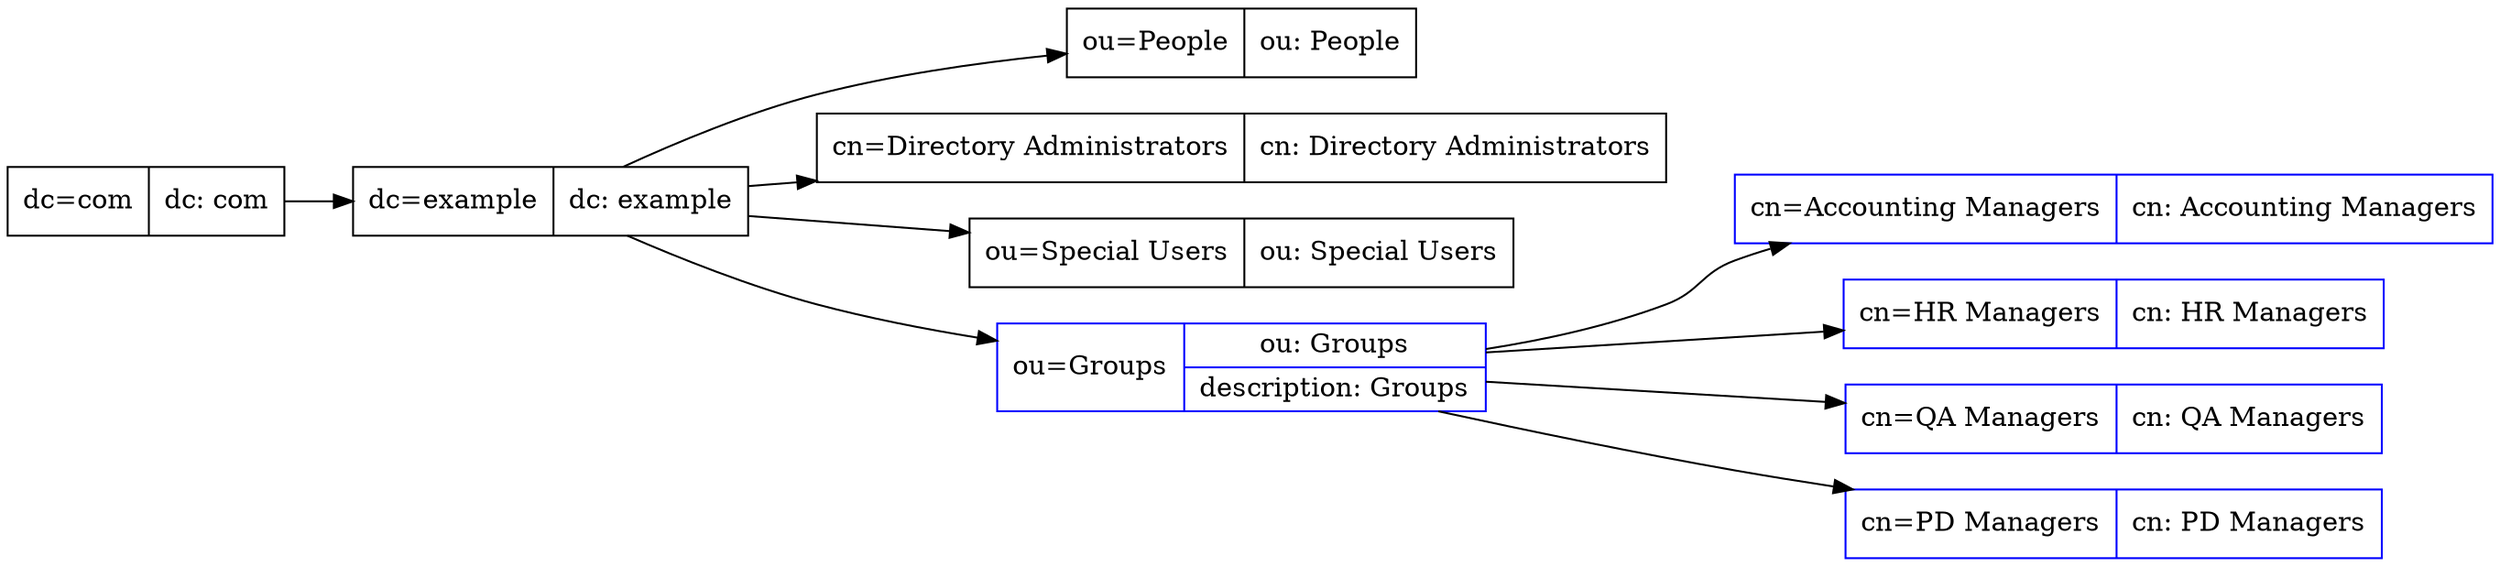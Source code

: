 
digraph tree {
    rankdir=LR;

    node [shape=record];
    A [label="{dc=com|{dc: com}}"];
    B [label="{dc=example|{dc: example}}"];
    D [label="{ou=People|{ou: People}}"];
    E [label="{cn=Directory Administrators|{cn: Directory Administrators}}"]
    F [label="{ou=Special Users|{ou: Special Users}}"]
    node [shape=record, color=blue];
    C [label="{ou=Groups|{ou: Groups|description: Groups}}"];
    G [label="{cn=Accounting Managers|{cn: Accounting Managers}}"]
    H [label="{cn=HR Managers|{cn: HR Managers}}"]
    I [label="{cn=QA Managers|{cn: QA Managers}}"]
    J [label="{cn=PD Managers|{cn: PD Managers}}"]

    A -> B;
    B -> C;
    B -> D;
    B -> E;
    B -> F;
    C -> G;
    C -> H;
    C -> I;
    C -> J;
}
